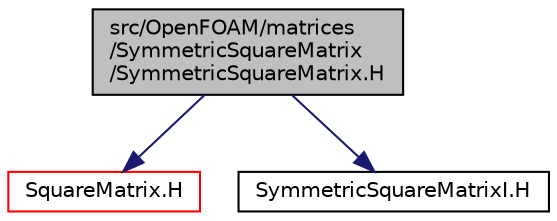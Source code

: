 digraph "src/OpenFOAM/matrices/SymmetricSquareMatrix/SymmetricSquareMatrix.H"
{
  bgcolor="transparent";
  edge [fontname="Helvetica",fontsize="10",labelfontname="Helvetica",labelfontsize="10"];
  node [fontname="Helvetica",fontsize="10",shape=record];
  Node1 [label="src/OpenFOAM/matrices\l/SymmetricSquareMatrix\l/SymmetricSquareMatrix.H",height=0.2,width=0.4,color="black", fillcolor="grey75", style="filled" fontcolor="black"];
  Node1 -> Node2 [color="midnightblue",fontsize="10",style="solid",fontname="Helvetica"];
  Node2 [label="SquareMatrix.H",height=0.2,width=0.4,color="red",URL="$SquareMatrix_8H.html"];
  Node1 -> Node3 [color="midnightblue",fontsize="10",style="solid",fontname="Helvetica"];
  Node3 [label="SymmetricSquareMatrixI.H",height=0.2,width=0.4,color="black",URL="$SymmetricSquareMatrixI_8H.html"];
}
